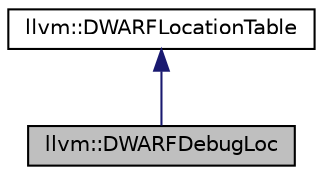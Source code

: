 digraph "llvm::DWARFDebugLoc"
{
 // LATEX_PDF_SIZE
  bgcolor="transparent";
  edge [fontname="Helvetica",fontsize="10",labelfontname="Helvetica",labelfontsize="10"];
  node [fontname="Helvetica",fontsize="10",shape=record];
  Node1 [label="llvm::DWARFDebugLoc",height=0.2,width=0.4,color="black", fillcolor="grey75", style="filled", fontcolor="black",tooltip=" "];
  Node2 -> Node1 [dir="back",color="midnightblue",fontsize="10",style="solid",fontname="Helvetica"];
  Node2 [label="llvm::DWARFLocationTable",height=0.2,width=0.4,color="black",URL="$classllvm_1_1DWARFLocationTable.html",tooltip="An abstract base class for various kinds of location tables (.debug_loc, .debug_loclists,..."];
}
